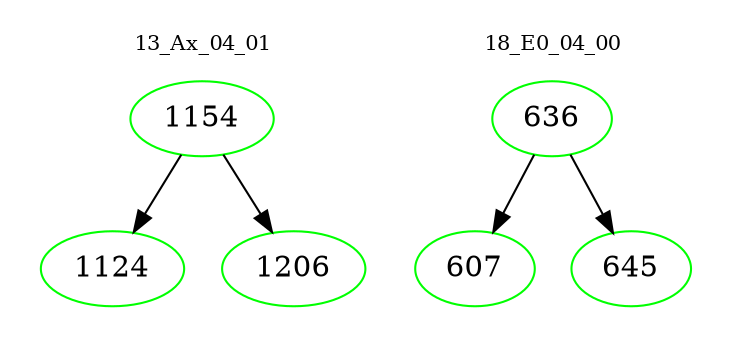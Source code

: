 digraph{
subgraph cluster_0 {
color = white
label = "13_Ax_04_01";
fontsize=10;
T0_1154 [label="1154", color="green"]
T0_1154 -> T0_1124 [color="black"]
T0_1124 [label="1124", color="green"]
T0_1154 -> T0_1206 [color="black"]
T0_1206 [label="1206", color="green"]
}
subgraph cluster_1 {
color = white
label = "18_E0_04_00";
fontsize=10;
T1_636 [label="636", color="green"]
T1_636 -> T1_607 [color="black"]
T1_607 [label="607", color="green"]
T1_636 -> T1_645 [color="black"]
T1_645 [label="645", color="green"]
}
}
